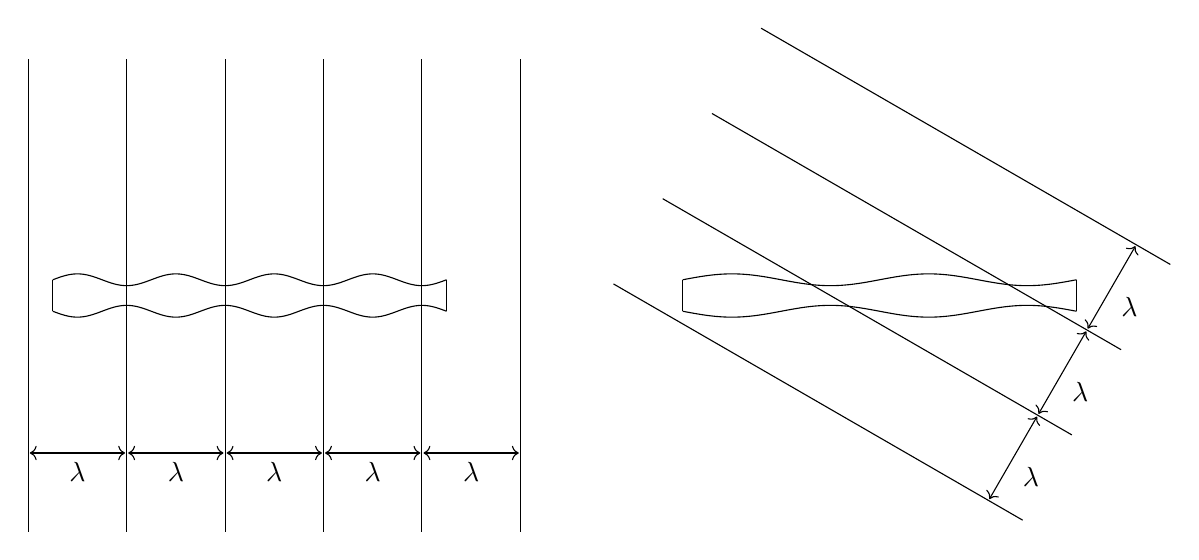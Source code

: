 \pgfmathsetmacro{\radius}{0.2}
\pgfmathsetmacro{\length}{5.0}
\pgfmathsetmacro{\amplitude}{0.15}
\pgfmathsetmacro{\epsilon}{0.02}

\begin{scope}[shift={(-4,0)}]
\draw ({-\length/2}, \radius) -- ({-\length/2}, -\radius);
\draw ({\length/2},  \radius) -- ({\length/2}, -\radius);
\foreach \i in {-2,...,3} {
  \draw ({\i*\length/4-\length/16},-3) -- ++(0, 6);
}
\foreach \i in {-2,...,2} {
  \draw[<->] ({\i*\length/4-\length/16+\epsilon},-2) -- node[below] {$\lambda$} ++(\length/4-2*\epsilon, 0);
}

\draw ({-\length/2},\radius) 
  sin ++ ({\length/16},0.5*\amplitude) cos ++ ({\length/16},-0.5*\amplitude) sin ++ ({\length/16},-0.5*\amplitude) cos ++ ({\length/16},0.5*\amplitude)
  sin ++ ({\length/16},0.5*\amplitude) cos ++ ({\length/16},-0.5*\amplitude) sin ++ ({\length/16},-0.5*\amplitude) cos ++ ({\length/16},0.5*\amplitude)
  sin ++ ({\length/16},0.5*\amplitude) cos ++ ({\length/16},-0.5*\amplitude) sin ++ ({\length/16},-0.5*\amplitude) cos ++ ({\length/16},0.5*\amplitude)
  sin ++ ({\length/16},0.5*\amplitude) cos ++ ({\length/16},-0.5*\amplitude) sin ++ ({\length/16},-0.5*\amplitude) cos ++ ({\length/16},0.5*\amplitude)
  ;
\draw ({-\length/2},-\radius) 
  sin ++ ({\length/16},-0.5*\amplitude) cos ++ ({\length/16},0.5*\amplitude) sin ++ ({\length/16},0.5*\amplitude) cos ++ ({\length/16},-0.5*\amplitude)
  sin ++ ({\length/16},-0.5*\amplitude) cos ++ ({\length/16},0.5*\amplitude) sin ++ ({\length/16},0.5*\amplitude) cos ++ ({\length/16},-0.5*\amplitude)
  sin ++ ({\length/16},-0.5*\amplitude) cos ++ ({\length/16},0.5*\amplitude) sin ++ ({\length/16},0.5*\amplitude) cos ++ ({\length/16},-0.5*\amplitude)
  sin ++ ({\length/16},-0.5*\amplitude) cos ++ ({\length/16},0.5*\amplitude) sin ++ ({\length/16},0.5*\amplitude) cos ++ ({\length/16},-0.5*\amplitude)
  ;
\end{scope}

\begin{scope}[shift={(4,0)}]
\draw ({-\length/2}, \radius) -- ({-\length/2}, -\radius);
\draw ({\length/2},  \radius) -- ({\length/2}, -\radius);
\foreach \i in {-1,...,2} {
  \draw[rotate=60] ({\i*\length/4-\length/16},-3) -- ++(0, 6);
}
\foreach \i in {-1,...,1} {
  \draw[<->, rotate=60] ({\i*\length/4-\length/16+\epsilon},-2.5) -- node[below right] {$\lambda$} ++(\length/4-2*\epsilon, 0);
}

\draw ({-\length/2},\radius) 
  sin ++ ({\length/8},0.5*\amplitude) cos ++ ({\length/8},-0.5*\amplitude) sin ++ ({\length/8},-0.5*\amplitude) cos ++ ({\length/8},0.5*\amplitude)
  sin ++ ({\length/8},0.5*\amplitude) cos ++ ({\length/8},-0.5*\amplitude) sin ++ ({\length/8},-0.5*\amplitude) cos ++ ({\length/8},0.5*\amplitude)
  ;
\draw ({-\length/2},-\radius) 
  sin ++ ({\length/8},-0.5*\amplitude) cos ++ ({\length/8},0.5*\amplitude) sin ++ ({\length/8},0.5*\amplitude) cos ++ ({\length/8},-0.5*\amplitude)
  sin ++ ({\length/8},-0.5*\amplitude) cos ++ ({\length/8},0.5*\amplitude) sin ++ ({\length/8},0.5*\amplitude) cos ++ ({\length/8},-0.5*\amplitude)
  ;
\end{scope}

